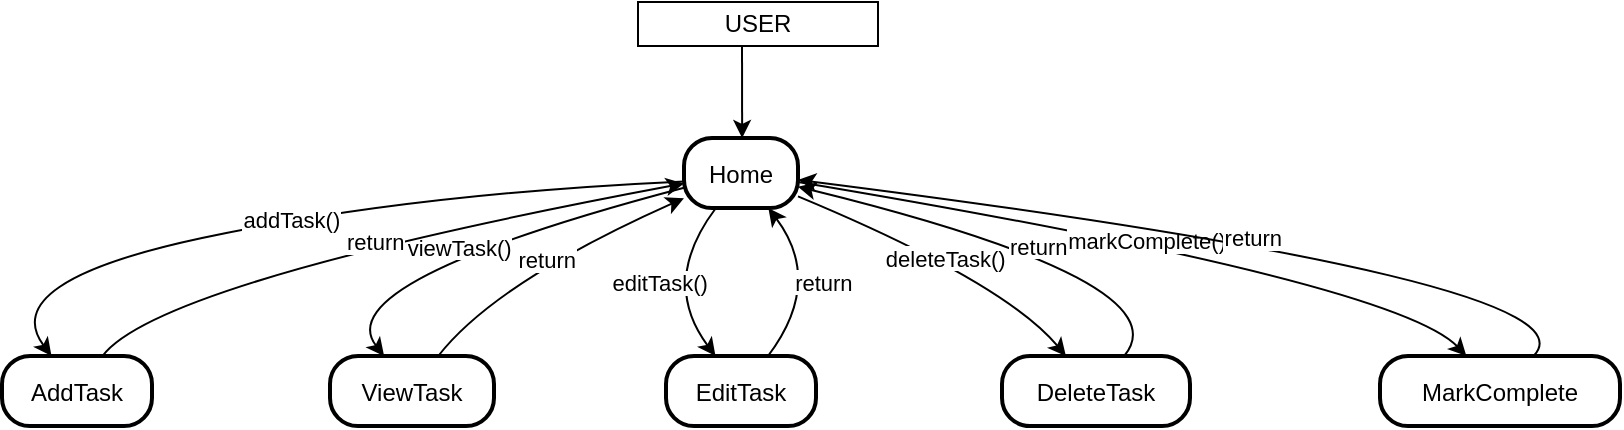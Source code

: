 <mxfile version="24.9.3">
  <diagram name="Page-1" id="R4mdPTNaR50DVlrFRNQe">
    <mxGraphModel dx="820" dy="431" grid="1" gridSize="10" guides="1" tooltips="1" connect="1" arrows="1" fold="1" page="1" pageScale="1" pageWidth="850" pageHeight="1100" math="0" shadow="0">
      <root>
        <mxCell id="0" />
        <mxCell id="1" parent="0" />
        <mxCell id="2" value="" style="ellipse;fillColor=strokeColor;" parent="1" vertex="1">
          <mxGeometry x="410" y="8" width="14" height="14" as="geometry" />
        </mxCell>
        <mxCell id="3" value="Home" style="rounded=1;arcSize=40;strokeWidth=2" parent="1" vertex="1">
          <mxGeometry x="388" y="72" width="57" height="35" as="geometry" />
        </mxCell>
        <mxCell id="4" value="AddTask" style="rounded=1;arcSize=40;strokeWidth=2" parent="1" vertex="1">
          <mxGeometry x="47" y="181" width="75" height="35" as="geometry" />
        </mxCell>
        <mxCell id="5" value="ViewTask" style="rounded=1;arcSize=40;strokeWidth=2" parent="1" vertex="1">
          <mxGeometry x="211" y="181" width="82" height="35" as="geometry" />
        </mxCell>
        <mxCell id="6" value="EditTask" style="rounded=1;arcSize=40;strokeWidth=2" parent="1" vertex="1">
          <mxGeometry x="379" y="181" width="75" height="35" as="geometry" />
        </mxCell>
        <mxCell id="7" value="DeleteTask" style="rounded=1;arcSize=40;strokeWidth=2" parent="1" vertex="1">
          <mxGeometry x="547" y="181" width="94" height="35" as="geometry" />
        </mxCell>
        <mxCell id="8" value="MarkComplete" style="rounded=1;arcSize=40;strokeWidth=2" parent="1" vertex="1">
          <mxGeometry x="736" y="181" width="120" height="35" as="geometry" />
        </mxCell>
        <mxCell id="9" value="" style="curved=1;startArrow=none;;exitX=0.49;exitY=1;entryX=0.51;entryY=0;" parent="1" source="2" target="3" edge="1">
          <mxGeometry relative="1" as="geometry">
            <Array as="points" />
          </mxGeometry>
        </mxCell>
        <mxCell id="10" value="addTask()" style="curved=1;startArrow=none;;exitX=0;exitY=0.62;entryX=0.33;entryY=0;" parent="1" source="3" target="4" edge="1">
          <mxGeometry relative="1" as="geometry">
            <Array as="points">
              <mxPoint x="250" y="100" />
              <mxPoint x="44" y="144" />
            </Array>
          </mxGeometry>
        </mxCell>
        <mxCell id="11" value="viewTask()" style="curved=1;startArrow=none;;exitX=0;exitY=0.71;entryX=0.33;entryY=0;" parent="1" source="3" target="5" edge="1">
          <mxGeometry relative="1" as="geometry">
            <Array as="points">
              <mxPoint x="209" y="144" />
            </Array>
          </mxGeometry>
        </mxCell>
        <mxCell id="12" value="editTask()" style="curved=1;startArrow=none;;exitX=0.28;exitY=1;entryX=0.33;entryY=0;" parent="1" source="3" target="6" edge="1">
          <mxGeometry relative="1" as="geometry">
            <Array as="points">
              <mxPoint x="376" y="144" />
            </Array>
          </mxGeometry>
        </mxCell>
        <mxCell id="13" value="deleteTask()" style="curved=1;startArrow=none;;exitX=1.01;exitY=0.84;entryX=0.34;entryY=0;" parent="1" source="3" target="7" edge="1">
          <mxGeometry relative="1" as="geometry">
            <Array as="points">
              <mxPoint x="548" y="144" />
            </Array>
          </mxGeometry>
        </mxCell>
        <mxCell id="14" value="markComplete()" style="curved=1;startArrow=none;;exitX=1.01;exitY=0.63;entryX=0.36;entryY=0;" parent="1" source="3" target="8" edge="1">
          <mxGeometry relative="1" as="geometry">
            <Array as="points">
              <mxPoint x="744" y="144" />
            </Array>
          </mxGeometry>
        </mxCell>
        <mxCell id="15" value="return" style="curved=1;startArrow=none;;exitX=0.67;exitY=0;entryX=0;entryY=0.65;" parent="1" source="4" target="3" edge="1">
          <mxGeometry relative="1" as="geometry">
            <Array as="points">
              <mxPoint x="125" y="144" />
            </Array>
          </mxGeometry>
        </mxCell>
        <mxCell id="16" value="return" style="curved=1;startArrow=none;;exitX=0.66;exitY=0;entryX=0;entryY=0.86;" parent="1" source="5" target="3" edge="1">
          <mxGeometry relative="1" as="geometry">
            <Array as="points">
              <mxPoint x="294" y="144" />
            </Array>
          </mxGeometry>
        </mxCell>
        <mxCell id="17" value="return" style="curved=1;startArrow=none;;exitX=0.68;exitY=0;entryX=0.74;entryY=1;" parent="1" source="6" target="3" edge="1">
          <mxGeometry relative="1" as="geometry">
            <Array as="points">
              <mxPoint x="458" y="144" />
            </Array>
          </mxGeometry>
        </mxCell>
        <mxCell id="18" value="return" style="curved=1;startArrow=none;;exitX=0.65;exitY=0;entryX=1.01;entryY=0.7;" parent="1" source="7" target="3" edge="1">
          <mxGeometry relative="1" as="geometry">
            <Array as="points">
              <mxPoint x="639" y="144" />
            </Array>
          </mxGeometry>
        </mxCell>
        <mxCell id="19" value="return" style="curved=1;startArrow=none;;exitX=0.64;exitY=0;entryX=1.01;entryY=0.6;" parent="1" source="8" target="3" edge="1">
          <mxGeometry relative="1" as="geometry">
            <Array as="points">
              <mxPoint x="849" y="144" />
            </Array>
          </mxGeometry>
        </mxCell>
        <mxCell id="RDUznGANU-JIaJrhgbKc-19" value="USER" style="rounded=0;whiteSpace=wrap;html=1;" vertex="1" parent="1">
          <mxGeometry x="365" y="4" width="120" height="22" as="geometry" />
        </mxCell>
      </root>
    </mxGraphModel>
  </diagram>
</mxfile>
